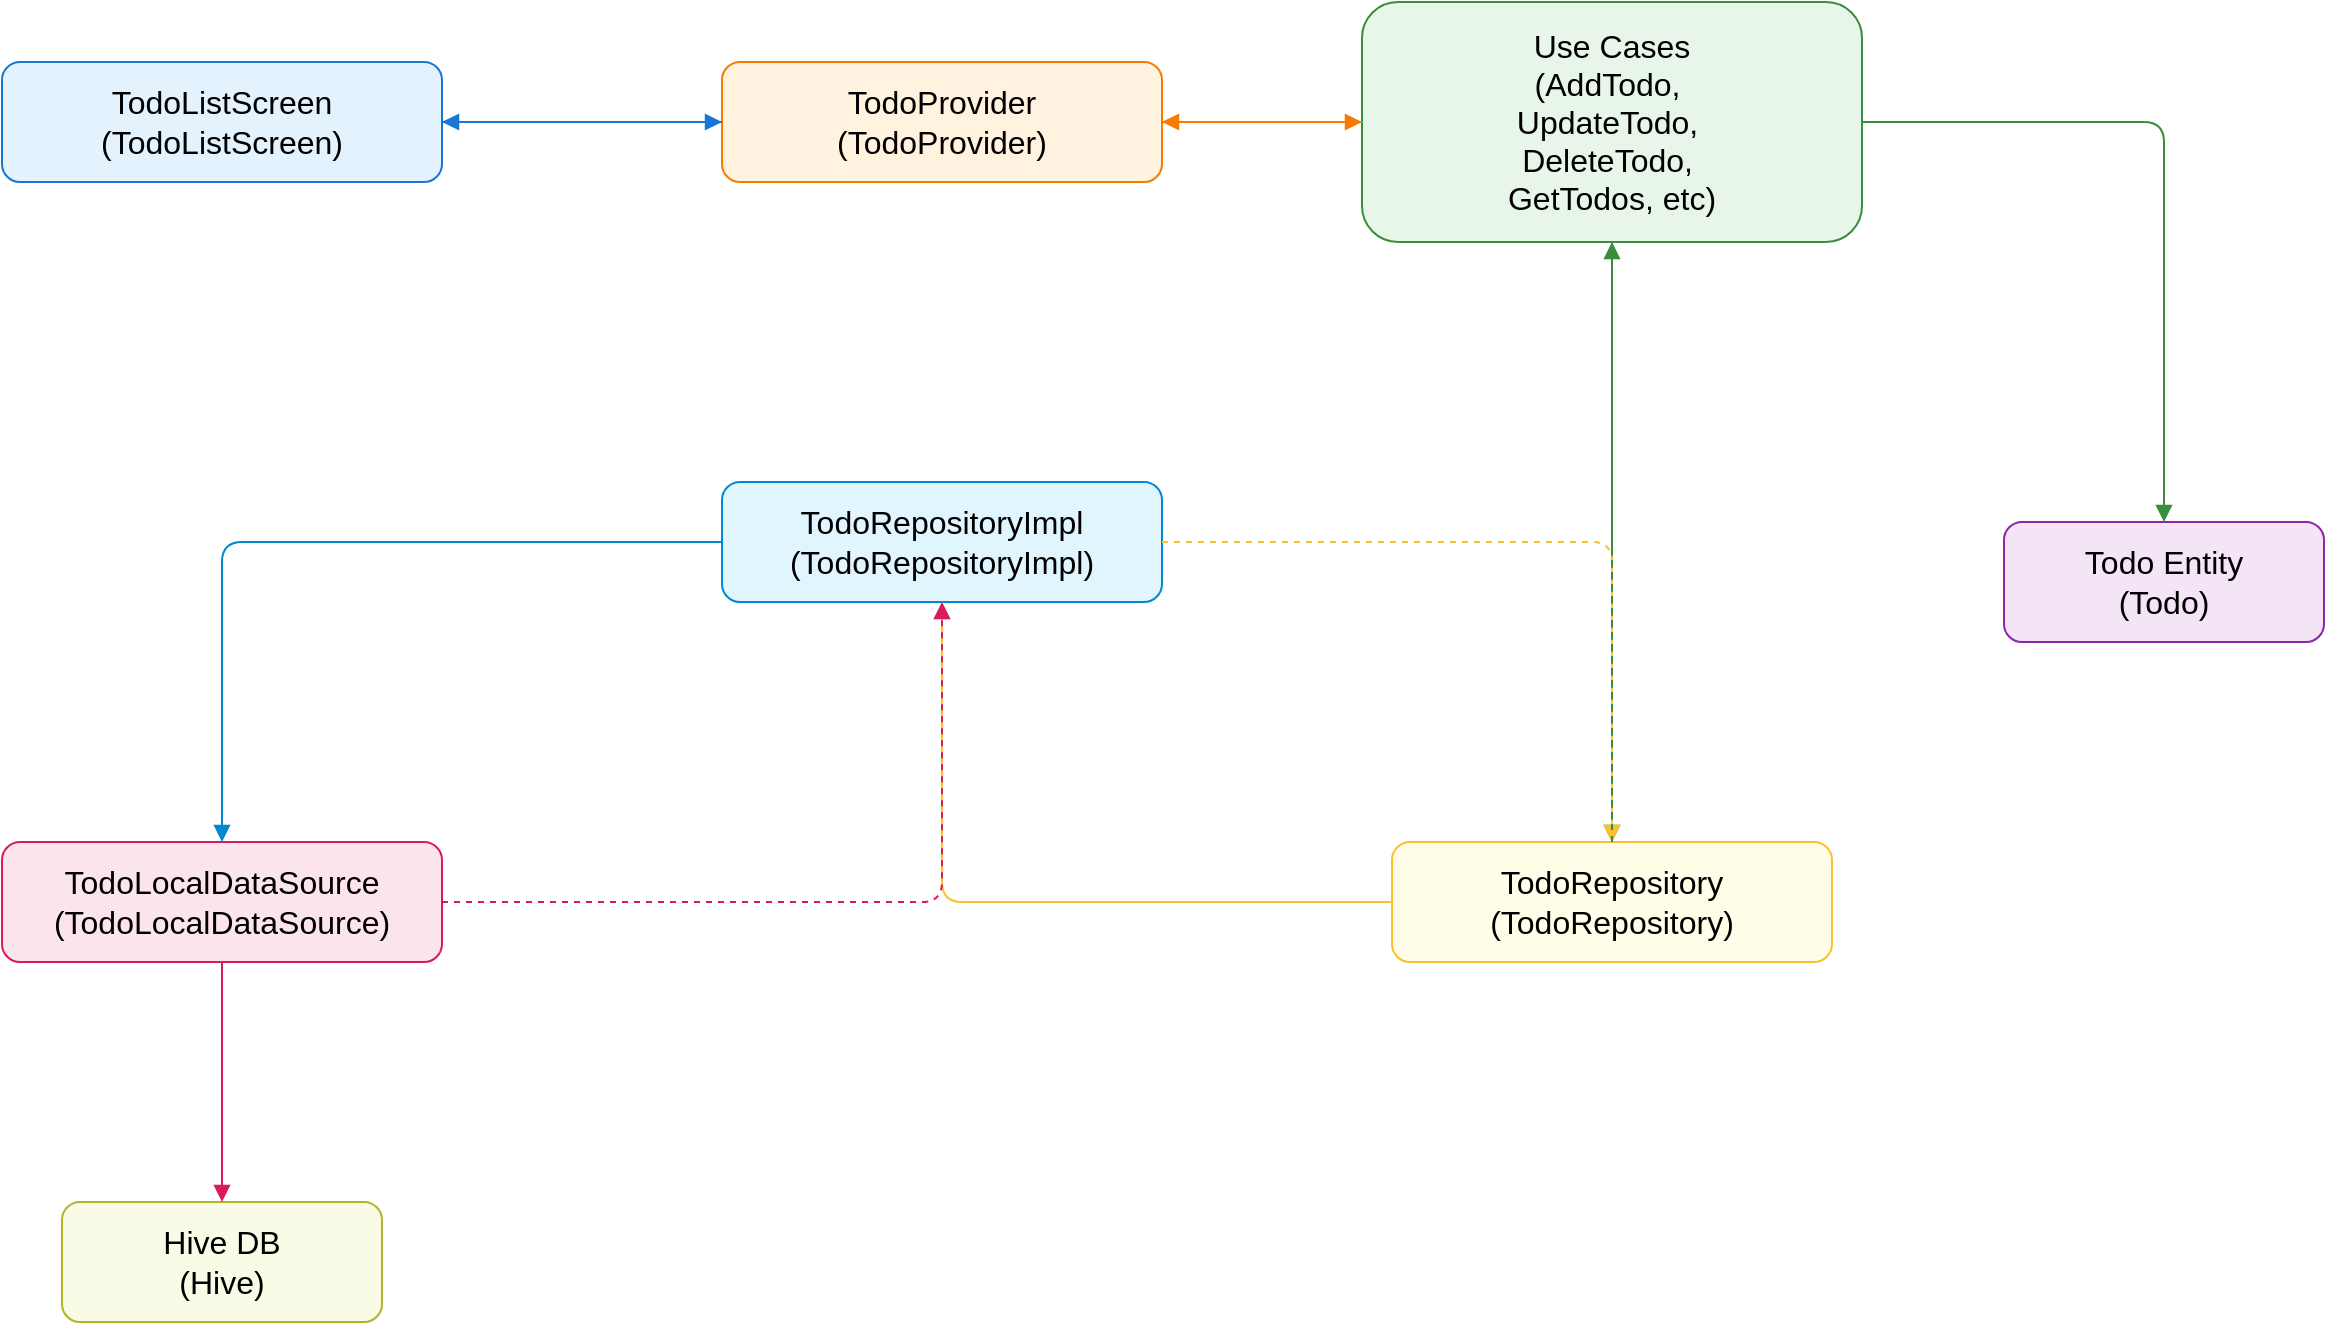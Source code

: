 <mxfile version="28.1.1">
  <diagram id="clean-arch-todo" name="Clean Architecture TODO App">
    <mxGraphModel dx="2946" dy="1116" grid="1" gridSize="10" guides="1" tooltips="1" connect="1" arrows="1" fold="1" page="1" pageScale="1" pageWidth="827" pageHeight="1169" math="0" shadow="0">
      <root>
        <mxCell id="0" />
        <mxCell id="1" parent="0" />
        <mxCell id="2" value="TodoListScreen&lt;br&gt;(TodoListScreen)" style="rounded=1;whiteSpace=wrap;html=1;fillColor=#E3F2FD;strokeColor=#1976D2;fontSize=16;align=center;verticalAlign=middle;" parent="1" vertex="1">
          <mxGeometry x="80" y="80" width="220" height="60" as="geometry" />
        </mxCell>
        <mxCell id="3" value="TodoProvider&lt;br&gt;(TodoProvider)" style="rounded=1;whiteSpace=wrap;html=1;fillColor=#FFF3E0;strokeColor=#F57C00;fontSize=16;align=center;verticalAlign=middle;" parent="1" vertex="1">
          <mxGeometry x="440" y="80" width="220" height="60" as="geometry" />
        </mxCell>
        <mxCell id="4" value="Use Cases&lt;br&gt;(AddTodo,&amp;nbsp;&lt;div&gt;UpdateTodo,&amp;nbsp;&lt;/div&gt;&lt;div&gt;DeleteTodo,&amp;nbsp;&lt;/div&gt;&lt;div&gt;GetTodos, etc)&lt;/div&gt;" style="rounded=1;whiteSpace=wrap;html=1;fillColor=#E8F5E9;strokeColor=#388E3C;fontSize=16;align=center;verticalAlign=middle;" parent="1" vertex="1">
          <mxGeometry x="760" y="50" width="250" height="120" as="geometry" />
        </mxCell>
        <mxCell id="5" value="Todo Entity&lt;br&gt;(Todo)" style="rounded=1;whiteSpace=wrap;html=1;fillColor=#F3E5F5;strokeColor=#8E24AA;fontSize=16;align=center;verticalAlign=middle;" parent="1" vertex="1">
          <mxGeometry x="1081" y="310" width="160" height="60" as="geometry" />
        </mxCell>
        <mxCell id="6" value="TodoRepository&lt;div&gt;(TodoRepository)&lt;/div&gt;" style="rounded=1;whiteSpace=wrap;html=1;fillColor=#FFFDE7;strokeColor=#FBC02D;fontSize=16;align=center;verticalAlign=middle;" parent="1" vertex="1">
          <mxGeometry x="775" y="470" width="220" height="60" as="geometry" />
        </mxCell>
        <mxCell id="7" value="TodoRepositoryImpl&lt;div&gt;&lt;span style=&quot;background-color: transparent; color: light-dark(rgb(0, 0, 0), rgb(255, 255, 255));&quot;&gt;(TodoRepositoryImpl)&lt;/span&gt;&lt;/div&gt;" style="rounded=1;whiteSpace=wrap;html=1;fillColor=#E1F5FE;strokeColor=#0288D1;fontSize=16;align=center;verticalAlign=middle;" parent="1" vertex="1">
          <mxGeometry x="440" y="290" width="220" height="60" as="geometry" />
        </mxCell>
        <mxCell id="8" value="TodoLocalDataSource&lt;div&gt;(TodoLocalDataSource)&lt;/div&gt;" style="rounded=1;whiteSpace=wrap;html=1;fillColor=#FCE4EC;strokeColor=#D81B60;fontSize=16;align=center;verticalAlign=middle;" parent="1" vertex="1">
          <mxGeometry x="80" y="470" width="220" height="60" as="geometry" />
        </mxCell>
        <mxCell id="9" value="Hive DB&lt;div&gt;(Hive)&lt;/div&gt;" style="rounded=1;whiteSpace=wrap;html=1;fillColor=#F9FBE7;strokeColor=#AFB42B;fontSize=16;align=center;verticalAlign=middle;" parent="1" vertex="1">
          <mxGeometry x="110" y="650" width="160" height="60" as="geometry" />
        </mxCell>
        <mxCell id="10" style="edgeStyle=orthogonalEdgeStyle;endArrow=block;html=1;strokeColor=#1976D2;" parent="1" source="2" target="3" edge="1">
          <mxGeometry relative="1" as="geometry" />
        </mxCell>
        <mxCell id="11" style="edgeStyle=orthogonalEdgeStyle;endArrow=block;html=1;strokeColor=#F57C00;" parent="1" source="3" target="4" edge="1">
          <mxGeometry relative="1" as="geometry" />
        </mxCell>
        <mxCell id="12" style="edgeStyle=orthogonalEdgeStyle;endArrow=block;html=1;strokeColor=#388E3C;" parent="1" source="4" target="5" edge="1">
          <mxGeometry relative="1" as="geometry" />
        </mxCell>
        <mxCell id="13" style="edgeStyle=orthogonalEdgeStyle;endArrow=block;html=1;strokeColor=#388E3C;" parent="1" source="4" target="6" edge="1">
          <mxGeometry relative="1" as="geometry" />
        </mxCell>
        <mxCell id="14" style="edgeStyle=orthogonalEdgeStyle;endArrow=block;html=1;strokeColor=#FBC02D;" parent="1" source="6" target="7" edge="1">
          <mxGeometry relative="1" as="geometry" />
        </mxCell>
        <mxCell id="15" style="edgeStyle=orthogonalEdgeStyle;endArrow=block;html=1;strokeColor=#0288D1;" parent="1" source="7" target="8" edge="1">
          <mxGeometry relative="1" as="geometry" />
        </mxCell>
        <mxCell id="16" style="edgeStyle=orthogonalEdgeStyle;endArrow=block;html=1;strokeColor=#D81B60;" parent="1" source="8" target="9" edge="1">
          <mxGeometry relative="1" as="geometry" />
        </mxCell>
        <mxCell id="17" style="edgeStyle=orthogonalEdgeStyle;endArrow=block;dashed=1;html=1;strokeColor=#D81B60;" parent="1" source="8" target="7" edge="1">
          <mxGeometry relative="1" as="geometry" />
        </mxCell>
        <mxCell id="18" style="edgeStyle=orthogonalEdgeStyle;endArrow=block;dashed=1;html=1;strokeColor=#FBC02D;" parent="1" source="7" target="6" edge="1">
          <mxGeometry relative="1" as="geometry" />
        </mxCell>
        <mxCell id="19" style="edgeStyle=orthogonalEdgeStyle;endArrow=block;dashed=1;html=1;strokeColor=#388E3C;" parent="1" source="6" target="4" edge="1">
          <mxGeometry relative="1" as="geometry" />
        </mxCell>
        <mxCell id="20" style="edgeStyle=orthogonalEdgeStyle;endArrow=block;dashed=1;html=1;strokeColor=#F57C00;" parent="1" source="4" target="3" edge="1">
          <mxGeometry relative="1" as="geometry" />
        </mxCell>
        <mxCell id="21" style="edgeStyle=orthogonalEdgeStyle;endArrow=block;dashed=1;html=1;strokeColor=#1976D2;" parent="1" source="3" target="2" edge="1">
          <mxGeometry relative="1" as="geometry" />
        </mxCell>
      </root>
    </mxGraphModel>
  </diagram>
</mxfile>

